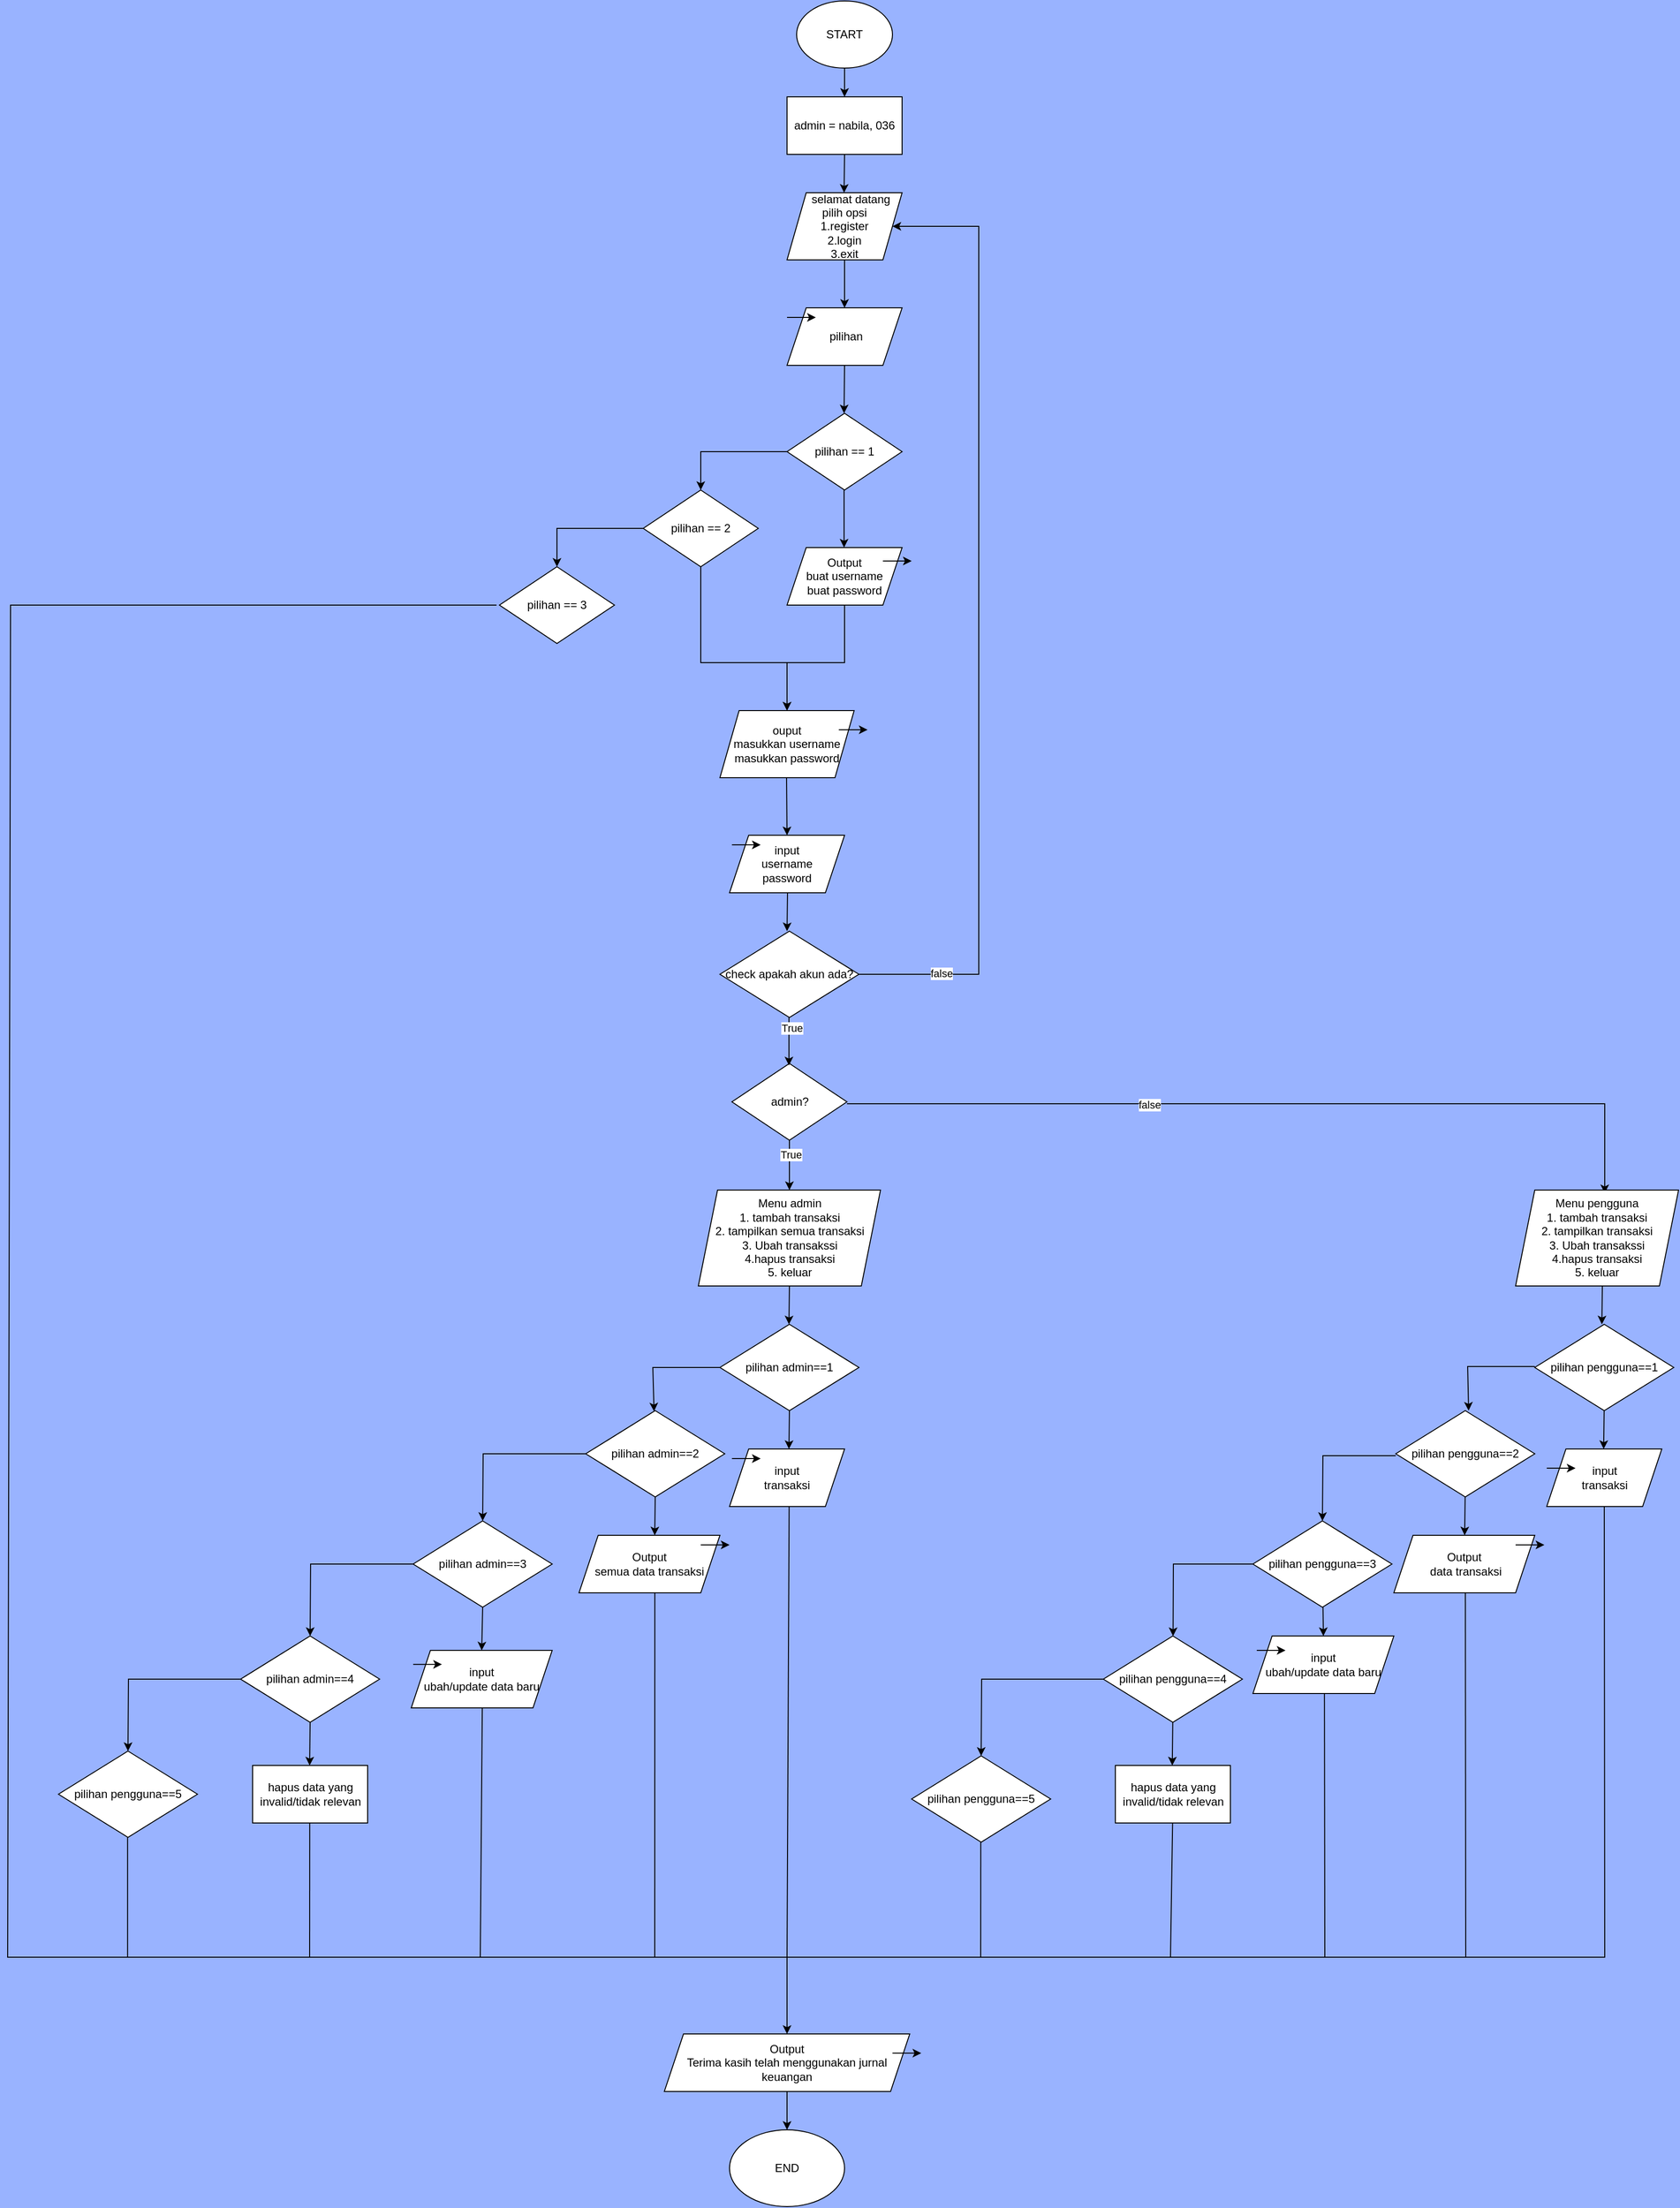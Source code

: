 <mxfile version="24.7.17">
  <diagram id="C5RBs43oDa-KdzZeNtuy" name="Page-1">
    <mxGraphModel dx="1782" dy="565" grid="1" gridSize="10" guides="1" tooltips="1" connect="1" arrows="1" fold="1" page="1" pageScale="1" pageWidth="827" pageHeight="1169" background="#99b3ff" math="0" shadow="0">
      <root>
        <mxCell id="WIyWlLk6GJQsqaUBKTNV-0" />
        <mxCell id="WIyWlLk6GJQsqaUBKTNV-1" parent="WIyWlLk6GJQsqaUBKTNV-0" />
        <mxCell id="8YJlmUMI55xZdxhNdmQx-0" value="START" style="ellipse;whiteSpace=wrap;html=1;" parent="WIyWlLk6GJQsqaUBKTNV-1" vertex="1">
          <mxGeometry x="370" width="100" height="70" as="geometry" />
        </mxCell>
        <mxCell id="8YJlmUMI55xZdxhNdmQx-12" style="edgeStyle=orthogonalEdgeStyle;rounded=0;orthogonalLoop=1;jettySize=auto;html=1;entryX=0.5;entryY=0;entryDx=0;entryDy=0;exitX=0.5;exitY=0;exitDx=0;exitDy=0;" parent="WIyWlLk6GJQsqaUBKTNV-1" source="8YJlmUMI55xZdxhNdmQx-8" target="8YJlmUMI55xZdxhNdmQx-8" edge="1">
          <mxGeometry relative="1" as="geometry" />
        </mxCell>
        <mxCell id="8YJlmUMI55xZdxhNdmQx-3" value="&lt;div&gt;&amp;nbsp;&amp;nbsp;&amp;nbsp; selamat datang&lt;br&gt;&lt;/div&gt;&lt;div&gt;pilih opsi&lt;/div&gt;&lt;div&gt;1.register&lt;/div&gt;&lt;div&gt;2.login&lt;/div&gt;&lt;div&gt;3.exit&lt;br&gt;&lt;/div&gt;" style="shape=parallelogram;perimeter=parallelogramPerimeter;whiteSpace=wrap;html=1;fixedSize=1;" parent="WIyWlLk6GJQsqaUBKTNV-1" vertex="1">
          <mxGeometry x="360" y="200" width="120" height="70" as="geometry" />
        </mxCell>
        <mxCell id="8YJlmUMI55xZdxhNdmQx-5" value="" style="endArrow=classic;html=1;rounded=0;entryX=0.5;entryY=0;entryDx=0;entryDy=0;" parent="WIyWlLk6GJQsqaUBKTNV-1" target="8YJlmUMI55xZdxhNdmQx-8" edge="1">
          <mxGeometry width="50" height="50" relative="1" as="geometry">
            <mxPoint x="420" y="270" as="sourcePoint" />
            <mxPoint x="419.5" y="310" as="targetPoint" />
          </mxGeometry>
        </mxCell>
        <mxCell id="8YJlmUMI55xZdxhNdmQx-7" value="" style="endArrow=classic;html=1;rounded=0;" parent="WIyWlLk6GJQsqaUBKTNV-1" target="8YJlmUMI55xZdxhNdmQx-8" edge="1">
          <mxGeometry width="50" height="50" relative="1" as="geometry">
            <mxPoint x="419.5" y="360" as="sourcePoint" />
            <mxPoint x="419.5" y="420" as="targetPoint" />
          </mxGeometry>
        </mxCell>
        <mxCell id="8YJlmUMI55xZdxhNdmQx-8" value="&amp;nbsp;pilihan" style="shape=parallelogram;perimeter=parallelogramPerimeter;whiteSpace=wrap;html=1;fixedSize=1;" parent="WIyWlLk6GJQsqaUBKTNV-1" vertex="1">
          <mxGeometry x="360" y="320" width="120" height="60" as="geometry" />
        </mxCell>
        <mxCell id="8YJlmUMI55xZdxhNdmQx-9" value="pilihan == 1" style="rhombus;whiteSpace=wrap;html=1;" parent="WIyWlLk6GJQsqaUBKTNV-1" vertex="1">
          <mxGeometry x="360" y="430" width="120" height="80" as="geometry" />
        </mxCell>
        <mxCell id="8YJlmUMI55xZdxhNdmQx-10" value="" style="endArrow=classic;html=1;rounded=0;" parent="WIyWlLk6GJQsqaUBKTNV-1" edge="1">
          <mxGeometry width="50" height="50" relative="1" as="geometry">
            <mxPoint x="420" y="380" as="sourcePoint" />
            <mxPoint x="419.5" y="430" as="targetPoint" />
          </mxGeometry>
        </mxCell>
        <mxCell id="8YJlmUMI55xZdxhNdmQx-13" value="" style="endArrow=classic;html=1;rounded=0;" parent="WIyWlLk6GJQsqaUBKTNV-1" edge="1">
          <mxGeometry width="50" height="50" relative="1" as="geometry">
            <mxPoint x="419.5" y="509.5" as="sourcePoint" />
            <mxPoint x="419.5" y="570" as="targetPoint" />
          </mxGeometry>
        </mxCell>
        <mxCell id="8YJlmUMI55xZdxhNdmQx-16" value="pilihan == 2" style="rhombus;whiteSpace=wrap;html=1;" parent="WIyWlLk6GJQsqaUBKTNV-1" vertex="1">
          <mxGeometry x="210" y="510" width="120" height="80" as="geometry" />
        </mxCell>
        <mxCell id="8YJlmUMI55xZdxhNdmQx-17" value="pilihan == 3" style="rhombus;whiteSpace=wrap;html=1;" parent="WIyWlLk6GJQsqaUBKTNV-1" vertex="1">
          <mxGeometry x="60" y="590" width="120" height="80" as="geometry" />
        </mxCell>
        <mxCell id="8YJlmUMI55xZdxhNdmQx-19" value="" style="endArrow=classic;html=1;rounded=0;exitX=0.5;exitY=1;exitDx=0;exitDy=0;" parent="WIyWlLk6GJQsqaUBKTNV-1" source="8YJlmUMI55xZdxhNdmQx-16" edge="1">
          <mxGeometry width="50" height="50" relative="1" as="geometry">
            <mxPoint x="271.96" y="570" as="sourcePoint" />
            <mxPoint x="360" y="740" as="targetPoint" />
            <Array as="points">
              <mxPoint x="270" y="690" />
              <mxPoint x="360" y="690" />
            </Array>
          </mxGeometry>
        </mxCell>
        <mxCell id="8YJlmUMI55xZdxhNdmQx-26" value="admin = nabila, 036" style="rounded=0;whiteSpace=wrap;html=1;" parent="WIyWlLk6GJQsqaUBKTNV-1" vertex="1">
          <mxGeometry x="360" y="100" width="120" height="60" as="geometry" />
        </mxCell>
        <mxCell id="8YJlmUMI55xZdxhNdmQx-29" value="" style="endArrow=classic;html=1;rounded=0;" parent="WIyWlLk6GJQsqaUBKTNV-1" edge="1">
          <mxGeometry width="50" height="50" relative="1" as="geometry">
            <mxPoint x="420" y="70" as="sourcePoint" />
            <mxPoint x="420" y="100" as="targetPoint" />
          </mxGeometry>
        </mxCell>
        <mxCell id="8YJlmUMI55xZdxhNdmQx-30" value="" style="endArrow=classic;html=1;rounded=0;" parent="WIyWlLk6GJQsqaUBKTNV-1" edge="1">
          <mxGeometry width="50" height="50" relative="1" as="geometry">
            <mxPoint x="420" y="160" as="sourcePoint" />
            <mxPoint x="419.5" y="200" as="targetPoint" />
          </mxGeometry>
        </mxCell>
        <mxCell id="8YJlmUMI55xZdxhNdmQx-32" value="admin?" style="rhombus;whiteSpace=wrap;html=1;" parent="WIyWlLk6GJQsqaUBKTNV-1" vertex="1">
          <mxGeometry x="302.5" y="1108" width="120" height="80" as="geometry" />
        </mxCell>
        <mxCell id="8YJlmUMI55xZdxhNdmQx-34" value="" style="endArrow=classic;html=1;rounded=0;exitX=0;exitY=0.5;exitDx=0;exitDy=0;" parent="WIyWlLk6GJQsqaUBKTNV-1" source="8YJlmUMI55xZdxhNdmQx-79" target="8YJlmUMI55xZdxhNdmQx-75" edge="1">
          <mxGeometry width="50" height="50" relative="1" as="geometry">
            <mxPoint x="302.5" y="1410" as="sourcePoint" />
            <mxPoint x="242.5" y="1450" as="targetPoint" />
            <Array as="points">
              <mxPoint x="220" y="1425" />
            </Array>
          </mxGeometry>
        </mxCell>
        <mxCell id="8YJlmUMI55xZdxhNdmQx-35" value="" style="endArrow=classic;html=1;rounded=0;" parent="WIyWlLk6GJQsqaUBKTNV-1" edge="1">
          <mxGeometry width="50" height="50" relative="1" as="geometry">
            <mxPoint x="362.5" y="1470" as="sourcePoint" />
            <mxPoint x="362" y="1510" as="targetPoint" />
          </mxGeometry>
        </mxCell>
        <mxCell id="8YJlmUMI55xZdxhNdmQx-36" value="" style="endArrow=classic;html=1;rounded=0;" parent="WIyWlLk6GJQsqaUBKTNV-1" edge="1">
          <mxGeometry width="50" height="50" relative="1" as="geometry">
            <mxPoint x="362.5" y="1340" as="sourcePoint" />
            <mxPoint x="362" y="1380" as="targetPoint" />
          </mxGeometry>
        </mxCell>
        <mxCell id="8YJlmUMI55xZdxhNdmQx-37" value="" style="endArrow=classic;html=1;rounded=0;" parent="WIyWlLk6GJQsqaUBKTNV-1" edge="1">
          <mxGeometry width="50" height="50" relative="1" as="geometry">
            <mxPoint x="222.5" y="1560" as="sourcePoint" />
            <mxPoint x="222" y="1600" as="targetPoint" />
          </mxGeometry>
        </mxCell>
        <mxCell id="8YJlmUMI55xZdxhNdmQx-38" value="" style="endArrow=classic;html=1;rounded=0;entryX=0.5;entryY=0;entryDx=0;entryDy=0;" parent="WIyWlLk6GJQsqaUBKTNV-1" target="8YJlmUMI55xZdxhNdmQx-95" edge="1">
          <mxGeometry width="50" height="50" relative="1" as="geometry">
            <mxPoint x="42.5" y="1675" as="sourcePoint" />
            <mxPoint x="42" y="1715" as="targetPoint" />
          </mxGeometry>
        </mxCell>
        <mxCell id="8YJlmUMI55xZdxhNdmQx-39" value="" style="endArrow=classic;html=1;rounded=0;" parent="WIyWlLk6GJQsqaUBKTNV-1" edge="1">
          <mxGeometry width="50" height="50" relative="1" as="geometry">
            <mxPoint x="1210.5" y="1340" as="sourcePoint" />
            <mxPoint x="1210" y="1380" as="targetPoint" />
          </mxGeometry>
        </mxCell>
        <mxCell id="8YJlmUMI55xZdxhNdmQx-40" value="" style="endArrow=classic;html=1;rounded=0;exitX=1;exitY=0.5;exitDx=0;exitDy=0;" parent="WIyWlLk6GJQsqaUBKTNV-1" source="8YJlmUMI55xZdxhNdmQx-70" target="8YJlmUMI55xZdxhNdmQx-3" edge="1">
          <mxGeometry width="50" height="50" relative="1" as="geometry">
            <mxPoint x="460.5" y="1000" as="sourcePoint" />
            <mxPoint x="500" y="240" as="targetPoint" />
            <Array as="points">
              <mxPoint x="560" y="1015" />
              <mxPoint x="560" y="600" />
              <mxPoint x="560" y="235" />
            </Array>
          </mxGeometry>
        </mxCell>
        <mxCell id="8YJlmUMI55xZdxhNdmQx-72" value="false" style="edgeLabel;html=1;align=center;verticalAlign=middle;resizable=0;points=[];" parent="8YJlmUMI55xZdxhNdmQx-40" vertex="1" connectable="0">
          <mxGeometry x="-0.827" y="1" relative="1" as="geometry">
            <mxPoint as="offset" />
          </mxGeometry>
        </mxCell>
        <mxCell id="8YJlmUMI55xZdxhNdmQx-41" value="" style="endArrow=classic;html=1;rounded=0;entryX=0.5;entryY=0;entryDx=0;entryDy=0;" parent="WIyWlLk6GJQsqaUBKTNV-1" target="8YJlmUMI55xZdxhNdmQx-60" edge="1">
          <mxGeometry width="50" height="50" relative="1" as="geometry">
            <mxPoint x="362.5" y="1188" as="sourcePoint" />
            <mxPoint x="362" y="1228" as="targetPoint" />
          </mxGeometry>
        </mxCell>
        <mxCell id="8YJlmUMI55xZdxhNdmQx-85" value="True" style="edgeLabel;html=1;align=center;verticalAlign=middle;resizable=0;points=[];" parent="8YJlmUMI55xZdxhNdmQx-41" vertex="1" connectable="0">
          <mxGeometry x="-0.423" y="1" relative="1" as="geometry">
            <mxPoint as="offset" />
          </mxGeometry>
        </mxCell>
        <mxCell id="8YJlmUMI55xZdxhNdmQx-42" value="" style="endArrow=classic;html=1;rounded=0;entryX=0.5;entryY=0;entryDx=0;entryDy=0;" parent="WIyWlLk6GJQsqaUBKTNV-1" target="8YJlmUMI55xZdxhNdmQx-68" edge="1">
          <mxGeometry width="50" height="50" relative="1" as="geometry">
            <mxPoint x="359.5" y="810" as="sourcePoint" />
            <mxPoint x="359" y="850" as="targetPoint" />
          </mxGeometry>
        </mxCell>
        <mxCell id="8YJlmUMI55xZdxhNdmQx-43" value="" style="endArrow=classic;html=1;rounded=0;" parent="WIyWlLk6GJQsqaUBKTNV-1" edge="1">
          <mxGeometry width="50" height="50" relative="1" as="geometry">
            <mxPoint x="362" y="1060" as="sourcePoint" />
            <mxPoint x="362" y="1110" as="targetPoint" />
          </mxGeometry>
        </mxCell>
        <mxCell id="8YJlmUMI55xZdxhNdmQx-59" value="True" style="edgeLabel;html=1;align=center;verticalAlign=middle;resizable=0;points=[];" parent="8YJlmUMI55xZdxhNdmQx-43" vertex="1" connectable="0">
          <mxGeometry x="-0.56" y="3" relative="1" as="geometry">
            <mxPoint as="offset" />
          </mxGeometry>
        </mxCell>
        <mxCell id="8YJlmUMI55xZdxhNdmQx-44" value="" style="endArrow=classic;html=1;rounded=0;entryX=0.547;entryY=0.033;entryDx=0;entryDy=0;entryPerimeter=0;" parent="WIyWlLk6GJQsqaUBKTNV-1" target="8YJlmUMI55xZdxhNdmQx-57" edge="1">
          <mxGeometry width="50" height="50" relative="1" as="geometry">
            <mxPoint x="422.5" y="1150" as="sourcePoint" />
            <mxPoint x="1210" y="1220" as="targetPoint" />
            <Array as="points">
              <mxPoint x="1213" y="1150" />
            </Array>
          </mxGeometry>
        </mxCell>
        <mxCell id="8YJlmUMI55xZdxhNdmQx-58" value="false" style="edgeLabel;html=1;align=center;verticalAlign=middle;resizable=0;points=[];" parent="8YJlmUMI55xZdxhNdmQx-44" vertex="1" connectable="0">
          <mxGeometry x="-0.286" relative="1" as="geometry">
            <mxPoint y="1" as="offset" />
          </mxGeometry>
        </mxCell>
        <mxCell id="8YJlmUMI55xZdxhNdmQx-45" value="" style="endArrow=classic;html=1;rounded=0;" parent="WIyWlLk6GJQsqaUBKTNV-1" edge="1">
          <mxGeometry width="50" height="50" relative="1" as="geometry">
            <mxPoint x="360.5" y="930" as="sourcePoint" />
            <mxPoint x="360" y="970" as="targetPoint" />
          </mxGeometry>
        </mxCell>
        <mxCell id="8YJlmUMI55xZdxhNdmQx-48" value="" style="endArrow=classic;html=1;rounded=0;exitX=0.5;exitY=1;exitDx=0;exitDy=0;" parent="WIyWlLk6GJQsqaUBKTNV-1" source="8YJlmUMI55xZdxhNdmQx-66" edge="1">
          <mxGeometry width="50" height="50" relative="1" as="geometry">
            <mxPoint x="430" y="630" as="sourcePoint" />
            <mxPoint x="360" y="740" as="targetPoint" />
            <Array as="points">
              <mxPoint x="420" y="690" />
              <mxPoint x="360" y="690" />
            </Array>
          </mxGeometry>
        </mxCell>
        <mxCell id="8YJlmUMI55xZdxhNdmQx-57" value="&lt;div&gt;Menu pengguna&lt;br&gt;&lt;/div&gt;&lt;div&gt;1. tambah transaksi&lt;/div&gt;&lt;div&gt;2. tampilkan transaksi &lt;br&gt;&lt;/div&gt;&lt;div&gt;3. Ubah transakssi&lt;/div&gt;&lt;div&gt;4.hapus transaksi&lt;/div&gt;&lt;div&gt;5. keluar&lt;br&gt;&lt;/div&gt;" style="shape=parallelogram;perimeter=parallelogramPerimeter;whiteSpace=wrap;html=1;fixedSize=1;" parent="WIyWlLk6GJQsqaUBKTNV-1" vertex="1">
          <mxGeometry x="1120" y="1240" width="170" height="100" as="geometry" />
        </mxCell>
        <mxCell id="8YJlmUMI55xZdxhNdmQx-60" value="&lt;div&gt;Menu admin&lt;br&gt;&lt;/div&gt;&lt;div&gt;1. tambah transaksi&lt;/div&gt;&lt;div&gt;2. tampilkan semua transaksi &lt;br&gt;&lt;/div&gt;&lt;div&gt;3. Ubah transakssi&lt;/div&gt;&lt;div&gt;4.hapus transaksi&lt;br&gt;&lt;/div&gt;&lt;div&gt;5. keluar&lt;br&gt;&lt;/div&gt;" style="shape=parallelogram;perimeter=parallelogramPerimeter;whiteSpace=wrap;html=1;fixedSize=1;" parent="WIyWlLk6GJQsqaUBKTNV-1" vertex="1">
          <mxGeometry x="267.5" y="1240" width="190" height="100" as="geometry" />
        </mxCell>
        <mxCell id="8YJlmUMI55xZdxhNdmQx-66" value="&lt;div&gt;Output&lt;/div&gt;&lt;div&gt;&lt;div&gt;buat username&lt;/div&gt;&lt;div&gt;buat password&lt;br&gt;&lt;/div&gt;&lt;/div&gt;" style="shape=parallelogram;perimeter=parallelogramPerimeter;whiteSpace=wrap;html=1;fixedSize=1;" parent="WIyWlLk6GJQsqaUBKTNV-1" vertex="1">
          <mxGeometry x="360" y="570" width="120" height="60" as="geometry" />
        </mxCell>
        <mxCell id="8YJlmUMI55xZdxhNdmQx-67" value="ouput&lt;br&gt;&lt;div&gt;&lt;div&gt;masukkan username&lt;/div&gt;&lt;div&gt;masukkan password&lt;br&gt;&lt;/div&gt;&lt;/div&gt;" style="shape=parallelogram;perimeter=parallelogramPerimeter;whiteSpace=wrap;html=1;fixedSize=1;" parent="WIyWlLk6GJQsqaUBKTNV-1" vertex="1">
          <mxGeometry x="290" y="740" width="140" height="70" as="geometry" />
        </mxCell>
        <mxCell id="8YJlmUMI55xZdxhNdmQx-68" value="&lt;div&gt;input&lt;/div&gt;&lt;div&gt;username&lt;/div&gt;&lt;div&gt;password&lt;br&gt;&lt;/div&gt;" style="shape=parallelogram;perimeter=parallelogramPerimeter;whiteSpace=wrap;html=1;fixedSize=1;" parent="WIyWlLk6GJQsqaUBKTNV-1" vertex="1">
          <mxGeometry x="300" y="870" width="120" height="60" as="geometry" />
        </mxCell>
        <mxCell id="8YJlmUMI55xZdxhNdmQx-70" value="check apakah akun ada?" style="rhombus;whiteSpace=wrap;html=1;" parent="WIyWlLk6GJQsqaUBKTNV-1" vertex="1">
          <mxGeometry x="290" y="970" width="145" height="90" as="geometry" />
        </mxCell>
        <mxCell id="8YJlmUMI55xZdxhNdmQx-73" value="pilihan pengguna==1" style="rhombus;whiteSpace=wrap;html=1;" parent="WIyWlLk6GJQsqaUBKTNV-1" vertex="1">
          <mxGeometry x="1140" y="1380" width="145" height="90" as="geometry" />
        </mxCell>
        <mxCell id="8YJlmUMI55xZdxhNdmQx-75" value="pilihan admin==2" style="rhombus;whiteSpace=wrap;html=1;" parent="WIyWlLk6GJQsqaUBKTNV-1" vertex="1">
          <mxGeometry x="150" y="1470" width="145" height="90" as="geometry" />
        </mxCell>
        <mxCell id="8YJlmUMI55xZdxhNdmQx-77" value="pilihan pengguna==5" style="rhombus;whiteSpace=wrap;html=1;" parent="WIyWlLk6GJQsqaUBKTNV-1" vertex="1">
          <mxGeometry x="490" y="1830" width="145" height="90" as="geometry" />
        </mxCell>
        <mxCell id="8YJlmUMI55xZdxhNdmQx-78" value="pilihan pengguna==4" style="rhombus;whiteSpace=wrap;html=1;" parent="WIyWlLk6GJQsqaUBKTNV-1" vertex="1">
          <mxGeometry x="690" y="1705" width="145" height="90" as="geometry" />
        </mxCell>
        <mxCell id="8YJlmUMI55xZdxhNdmQx-79" value="pilihan admin==1" style="rhombus;whiteSpace=wrap;html=1;" parent="WIyWlLk6GJQsqaUBKTNV-1" vertex="1">
          <mxGeometry x="290" y="1380" width="145" height="90" as="geometry" />
        </mxCell>
        <mxCell id="8YJlmUMI55xZdxhNdmQx-80" value="pilihan pengguna==2" style="rhombus;whiteSpace=wrap;html=1;" parent="WIyWlLk6GJQsqaUBKTNV-1" vertex="1">
          <mxGeometry x="995" y="1470" width="145" height="90" as="geometry" />
        </mxCell>
        <mxCell id="8YJlmUMI55xZdxhNdmQx-81" value="pilihan admin==3" style="rhombus;whiteSpace=wrap;html=1;" parent="WIyWlLk6GJQsqaUBKTNV-1" vertex="1">
          <mxGeometry x="-30" y="1585" width="145" height="90" as="geometry" />
        </mxCell>
        <mxCell id="8YJlmUMI55xZdxhNdmQx-82" value="pilihan admin==4" style="rhombus;whiteSpace=wrap;html=1;" parent="WIyWlLk6GJQsqaUBKTNV-1" vertex="1">
          <mxGeometry x="-210" y="1705" width="145" height="90" as="geometry" />
        </mxCell>
        <mxCell id="8YJlmUMI55xZdxhNdmQx-83" value="pilihan pengguna==5" style="rhombus;whiteSpace=wrap;html=1;" parent="WIyWlLk6GJQsqaUBKTNV-1" vertex="1">
          <mxGeometry x="-400" y="1825" width="145" height="90" as="geometry" />
        </mxCell>
        <mxCell id="8YJlmUMI55xZdxhNdmQx-86" value="" style="endArrow=classic;html=1;rounded=0;exitX=0;exitY=0.5;exitDx=0;exitDy=0;entryX=0.5;entryY=0;entryDx=0;entryDy=0;" parent="WIyWlLk6GJQsqaUBKTNV-1" source="8YJlmUMI55xZdxhNdmQx-75" target="8YJlmUMI55xZdxhNdmQx-81" edge="1">
          <mxGeometry width="50" height="50" relative="1" as="geometry">
            <mxPoint x="170" y="1495" as="sourcePoint" />
            <mxPoint x="122.5" y="1520" as="targetPoint" />
            <Array as="points">
              <mxPoint x="43" y="1515" />
            </Array>
          </mxGeometry>
        </mxCell>
        <mxCell id="8YJlmUMI55xZdxhNdmQx-87" value="" style="endArrow=classic;html=1;rounded=0;exitX=0;exitY=0.5;exitDx=0;exitDy=0;entryX=0.5;entryY=0;entryDx=0;entryDy=0;" parent="WIyWlLk6GJQsqaUBKTNV-1" source="8YJlmUMI55xZdxhNdmQx-81" target="8YJlmUMI55xZdxhNdmQx-82" edge="1">
          <mxGeometry width="50" height="50" relative="1" as="geometry">
            <mxPoint x="20" y="1600" as="sourcePoint" />
            <mxPoint x="-27.5" y="1625" as="targetPoint" />
            <Array as="points">
              <mxPoint x="-137" y="1630" />
            </Array>
          </mxGeometry>
        </mxCell>
        <mxCell id="8YJlmUMI55xZdxhNdmQx-89" value="" style="endArrow=classic;html=1;rounded=0;exitX=0;exitY=0.5;exitDx=0;exitDy=0;entryX=0.5;entryY=0;entryDx=0;entryDy=0;" parent="WIyWlLk6GJQsqaUBKTNV-1" source="8YJlmUMI55xZdxhNdmQx-82" target="8YJlmUMI55xZdxhNdmQx-83" edge="1">
          <mxGeometry width="50" height="50" relative="1" as="geometry">
            <mxPoint x="-75" y="1639" as="sourcePoint" />
            <mxPoint x="-120" y="1700" as="targetPoint" />
            <Array as="points">
              <mxPoint x="-327" y="1750" />
            </Array>
          </mxGeometry>
        </mxCell>
        <mxCell id="8YJlmUMI55xZdxhNdmQx-90" value="&lt;div&gt;input&lt;/div&gt;&lt;div&gt;transaksi&lt;br&gt;&lt;/div&gt;" style="shape=parallelogram;perimeter=parallelogramPerimeter;whiteSpace=wrap;html=1;fixedSize=1;" parent="WIyWlLk6GJQsqaUBKTNV-1" vertex="1">
          <mxGeometry x="300" y="1510" width="120" height="60" as="geometry" />
        </mxCell>
        <mxCell id="8YJlmUMI55xZdxhNdmQx-94" value="&lt;div&gt;Output &lt;br&gt;&lt;/div&gt;&lt;div&gt;semua data transaksi&lt;br&gt;&lt;/div&gt;" style="shape=parallelogram;perimeter=parallelogramPerimeter;whiteSpace=wrap;html=1;fixedSize=1;" parent="WIyWlLk6GJQsqaUBKTNV-1" vertex="1">
          <mxGeometry x="143" y="1600" width="147" height="60" as="geometry" />
        </mxCell>
        <mxCell id="8YJlmUMI55xZdxhNdmQx-95" value="&lt;div&gt;input&lt;/div&gt;&lt;div&gt;ubah/update data baru&lt;br&gt;&lt;/div&gt;" style="shape=parallelogram;perimeter=parallelogramPerimeter;whiteSpace=wrap;html=1;fixedSize=1;" parent="WIyWlLk6GJQsqaUBKTNV-1" vertex="1">
          <mxGeometry x="-32" y="1720" width="147" height="60" as="geometry" />
        </mxCell>
        <mxCell id="8YJlmUMI55xZdxhNdmQx-96" value="" style="endArrow=classic;html=1;rounded=0;entryX=0.5;entryY=0;entryDx=0;entryDy=0;" parent="WIyWlLk6GJQsqaUBKTNV-1" edge="1">
          <mxGeometry width="50" height="50" relative="1" as="geometry">
            <mxPoint x="-137.5" y="1795" as="sourcePoint" />
            <mxPoint x="-138" y="1840" as="targetPoint" />
          </mxGeometry>
        </mxCell>
        <mxCell id="8YJlmUMI55xZdxhNdmQx-98" value="hapus data yang invalid/tidak relevan" style="rounded=0;whiteSpace=wrap;html=1;" parent="WIyWlLk6GJQsqaUBKTNV-1" vertex="1">
          <mxGeometry x="-197.5" y="1840" width="120" height="60" as="geometry" />
        </mxCell>
        <mxCell id="8YJlmUMI55xZdxhNdmQx-100" value="" style="endArrow=classic;html=1;rounded=0;exitX=0;exitY=0.5;exitDx=0;exitDy=0;" parent="WIyWlLk6GJQsqaUBKTNV-1" edge="1">
          <mxGeometry width="50" height="50" relative="1" as="geometry">
            <mxPoint x="1140" y="1424" as="sourcePoint" />
            <mxPoint x="1071" y="1470" as="targetPoint" />
            <Array as="points">
              <mxPoint x="1070" y="1424" />
            </Array>
          </mxGeometry>
        </mxCell>
        <mxCell id="8YJlmUMI55xZdxhNdmQx-101" value="" style="endArrow=classic;html=1;rounded=0;exitX=0;exitY=0.5;exitDx=0;exitDy=0;entryX=0.5;entryY=0;entryDx=0;entryDy=0;" parent="WIyWlLk6GJQsqaUBKTNV-1" target="8YJlmUMI55xZdxhNdmQx-76" edge="1">
          <mxGeometry width="50" height="50" relative="1" as="geometry">
            <mxPoint x="995" y="1517" as="sourcePoint" />
            <mxPoint x="926" y="1563" as="targetPoint" />
            <Array as="points">
              <mxPoint x="919" y="1517" />
            </Array>
          </mxGeometry>
        </mxCell>
        <mxCell id="8YJlmUMI55xZdxhNdmQx-102" value="" style="endArrow=classic;html=1;rounded=0;exitX=0;exitY=0.5;exitDx=0;exitDy=0;" parent="WIyWlLk6GJQsqaUBKTNV-1" source="8YJlmUMI55xZdxhNdmQx-76" target="8YJlmUMI55xZdxhNdmQx-78" edge="1">
          <mxGeometry width="50" height="50" relative="1" as="geometry">
            <mxPoint x="855" y="1604" as="sourcePoint" />
            <mxPoint x="786" y="1650" as="targetPoint" />
            <Array as="points">
              <mxPoint x="763" y="1630" />
            </Array>
          </mxGeometry>
        </mxCell>
        <mxCell id="8YJlmUMI55xZdxhNdmQx-103" value="" style="endArrow=classic;html=1;rounded=0;exitX=0;exitY=0.5;exitDx=0;exitDy=0;entryX=0.5;entryY=0;entryDx=0;entryDy=0;" parent="WIyWlLk6GJQsqaUBKTNV-1" source="8YJlmUMI55xZdxhNdmQx-78" target="8YJlmUMI55xZdxhNdmQx-77" edge="1">
          <mxGeometry width="50" height="50" relative="1" as="geometry">
            <mxPoint x="690" y="1720" as="sourcePoint" />
            <mxPoint x="621" y="1766" as="targetPoint" />
            <Array as="points">
              <mxPoint x="563" y="1750" />
            </Array>
          </mxGeometry>
        </mxCell>
        <mxCell id="8YJlmUMI55xZdxhNdmQx-104" value="" style="endArrow=classic;html=1;rounded=0;exitX=0;exitY=0.5;exitDx=0;exitDy=0;entryX=0.5;entryY=0;entryDx=0;entryDy=0;" parent="WIyWlLk6GJQsqaUBKTNV-1" target="8YJlmUMI55xZdxhNdmQx-16" edge="1">
          <mxGeometry width="50" height="50" relative="1" as="geometry">
            <mxPoint x="360" y="470" as="sourcePoint" />
            <mxPoint x="291" y="516" as="targetPoint" />
            <Array as="points">
              <mxPoint x="270" y="470" />
            </Array>
          </mxGeometry>
        </mxCell>
        <mxCell id="8YJlmUMI55xZdxhNdmQx-105" value="" style="endArrow=classic;html=1;rounded=0;exitX=0;exitY=0.5;exitDx=0;exitDy=0;entryX=0.5;entryY=0;entryDx=0;entryDy=0;" parent="WIyWlLk6GJQsqaUBKTNV-1" edge="1">
          <mxGeometry width="50" height="50" relative="1" as="geometry">
            <mxPoint x="210" y="550" as="sourcePoint" />
            <mxPoint x="120" y="590" as="targetPoint" />
            <Array as="points">
              <mxPoint x="120" y="550" />
            </Array>
          </mxGeometry>
        </mxCell>
        <mxCell id="8YJlmUMI55xZdxhNdmQx-106" value="&lt;div&gt;input&lt;/div&gt;&lt;div&gt;transaksi&lt;br&gt;&lt;/div&gt;" style="shape=parallelogram;perimeter=parallelogramPerimeter;whiteSpace=wrap;html=1;fixedSize=1;" parent="WIyWlLk6GJQsqaUBKTNV-1" vertex="1">
          <mxGeometry x="1152.5" y="1510" width="120" height="60" as="geometry" />
        </mxCell>
        <mxCell id="8YJlmUMI55xZdxhNdmQx-107" value="" style="endArrow=classic;html=1;rounded=0;" parent="WIyWlLk6GJQsqaUBKTNV-1" edge="1">
          <mxGeometry width="50" height="50" relative="1" as="geometry">
            <mxPoint x="1212.37" y="1470" as="sourcePoint" />
            <mxPoint x="1211.87" y="1510" as="targetPoint" />
          </mxGeometry>
        </mxCell>
        <mxCell id="8YJlmUMI55xZdxhNdmQx-109" value="" style="endArrow=classic;html=1;rounded=0;" parent="WIyWlLk6GJQsqaUBKTNV-1" edge="1">
          <mxGeometry width="50" height="50" relative="1" as="geometry">
            <mxPoint x="1067.37" y="1560" as="sourcePoint" />
            <mxPoint x="1066.87" y="1600" as="targetPoint" />
          </mxGeometry>
        </mxCell>
        <mxCell id="8YJlmUMI55xZdxhNdmQx-110" value="&lt;div&gt;Output &lt;br&gt;&lt;/div&gt;&lt;div&gt;&amp;nbsp;data transaksi&lt;br&gt;&lt;/div&gt;" style="shape=parallelogram;perimeter=parallelogramPerimeter;whiteSpace=wrap;html=1;fixedSize=1;" parent="WIyWlLk6GJQsqaUBKTNV-1" vertex="1">
          <mxGeometry x="993" y="1600" width="147" height="60" as="geometry" />
        </mxCell>
        <mxCell id="8YJlmUMI55xZdxhNdmQx-111" value="" style="endArrow=classic;html=1;rounded=0;entryX=0.5;entryY=0;entryDx=0;entryDy=0;" parent="WIyWlLk6GJQsqaUBKTNV-1" source="8YJlmUMI55xZdxhNdmQx-76" target="8YJlmUMI55xZdxhNdmQx-112" edge="1">
          <mxGeometry width="50" height="50" relative="1" as="geometry">
            <mxPoint x="922.37" y="1650" as="sourcePoint" />
            <mxPoint x="921.87" y="1690" as="targetPoint" />
          </mxGeometry>
        </mxCell>
        <mxCell id="8YJlmUMI55xZdxhNdmQx-112" value="&lt;div&gt;input&lt;/div&gt;&lt;div&gt;ubah/update data baru&lt;br&gt;&lt;/div&gt;" style="shape=parallelogram;perimeter=parallelogramPerimeter;whiteSpace=wrap;html=1;fixedSize=1;" parent="WIyWlLk6GJQsqaUBKTNV-1" vertex="1">
          <mxGeometry x="846" y="1705" width="147" height="60" as="geometry" />
        </mxCell>
        <mxCell id="8YJlmUMI55xZdxhNdmQx-113" value="" style="endArrow=classic;html=1;rounded=0;entryX=0.5;entryY=0;entryDx=0;entryDy=0;" parent="WIyWlLk6GJQsqaUBKTNV-1" edge="1">
          <mxGeometry width="50" height="50" relative="1" as="geometry">
            <mxPoint x="762.37" y="1795" as="sourcePoint" />
            <mxPoint x="761.87" y="1840" as="targetPoint" />
          </mxGeometry>
        </mxCell>
        <mxCell id="8YJlmUMI55xZdxhNdmQx-115" value="hapus data yang invalid/tidak relevan" style="rounded=0;whiteSpace=wrap;html=1;" parent="WIyWlLk6GJQsqaUBKTNV-1" vertex="1">
          <mxGeometry x="702.5" y="1840" width="120" height="60" as="geometry" />
        </mxCell>
        <mxCell id="8YJlmUMI55xZdxhNdmQx-116" value="" style="endArrow=classic;html=1;rounded=0;" parent="WIyWlLk6GJQsqaUBKTNV-1" target="8YJlmUMI55xZdxhNdmQx-76" edge="1">
          <mxGeometry width="50" height="50" relative="1" as="geometry">
            <mxPoint x="922.37" y="1650" as="sourcePoint" />
            <mxPoint x="921.87" y="1690" as="targetPoint" />
          </mxGeometry>
        </mxCell>
        <mxCell id="8YJlmUMI55xZdxhNdmQx-76" value="pilihan pengguna==3" style="rhombus;whiteSpace=wrap;html=1;" parent="WIyWlLk6GJQsqaUBKTNV-1" vertex="1">
          <mxGeometry x="846" y="1585" width="145" height="90" as="geometry" />
        </mxCell>
        <mxCell id="8YJlmUMI55xZdxhNdmQx-117" value="" style="endArrow=classic;html=1;rounded=0;endFill=1;startArrow=none;startFill=0;" parent="WIyWlLk6GJQsqaUBKTNV-1" edge="1">
          <mxGeometry width="50" height="50" relative="1" as="geometry">
            <mxPoint x="57" y="630" as="sourcePoint" />
            <mxPoint x="360" y="2120" as="targetPoint" />
            <Array as="points">
              <mxPoint x="-450" y="630" />
              <mxPoint x="-453" y="2040" />
              <mxPoint x="360" y="2040" />
            </Array>
          </mxGeometry>
        </mxCell>
        <mxCell id="8YJlmUMI55xZdxhNdmQx-118" value="" style="endArrow=classic;html=1;rounded=0;exitX=0.5;exitY=1;exitDx=0;exitDy=0;strokeColor=none;" parent="WIyWlLk6GJQsqaUBKTNV-1" source="8YJlmUMI55xZdxhNdmQx-83" edge="1">
          <mxGeometry width="50" height="50" relative="1" as="geometry">
            <mxPoint x="-127.5" y="1805" as="sourcePoint" />
            <mxPoint x="-327" y="2040" as="targetPoint" />
            <Array as="points">
              <mxPoint x="-327" y="1990" />
            </Array>
          </mxGeometry>
        </mxCell>
        <mxCell id="8YJlmUMI55xZdxhNdmQx-120" value="" style="endArrow=none;html=1;rounded=0;" parent="WIyWlLk6GJQsqaUBKTNV-1" edge="1">
          <mxGeometry width="50" height="50" relative="1" as="geometry">
            <mxPoint x="-327.9" y="2040" as="sourcePoint" />
            <mxPoint x="-327.9" y="1915" as="targetPoint" />
          </mxGeometry>
        </mxCell>
        <mxCell id="8YJlmUMI55xZdxhNdmQx-122" value="" style="endArrow=none;html=1;rounded=0;" parent="WIyWlLk6GJQsqaUBKTNV-1" edge="1">
          <mxGeometry width="50" height="50" relative="1" as="geometry">
            <mxPoint x="-138" y="2040" as="sourcePoint" />
            <mxPoint x="-137.9" y="1900" as="targetPoint" />
          </mxGeometry>
        </mxCell>
        <mxCell id="8YJlmUMI55xZdxhNdmQx-123" value="" style="endArrow=none;html=1;rounded=0;" parent="WIyWlLk6GJQsqaUBKTNV-1" edge="1">
          <mxGeometry width="50" height="50" relative="1" as="geometry">
            <mxPoint x="40" y="2040" as="sourcePoint" />
            <mxPoint x="42.1" y="1780" as="targetPoint" />
          </mxGeometry>
        </mxCell>
        <mxCell id="8YJlmUMI55xZdxhNdmQx-124" value="" style="endArrow=none;html=1;rounded=0;" parent="WIyWlLk6GJQsqaUBKTNV-1" edge="1">
          <mxGeometry width="50" height="50" relative="1" as="geometry">
            <mxPoint x="222" y="2040" as="sourcePoint" />
            <mxPoint x="222.1" y="1660" as="targetPoint" />
          </mxGeometry>
        </mxCell>
        <mxCell id="8YJlmUMI55xZdxhNdmQx-125" value="" style="endArrow=none;html=1;rounded=0;" parent="WIyWlLk6GJQsqaUBKTNV-1" edge="1">
          <mxGeometry width="50" height="50" relative="1" as="geometry">
            <mxPoint x="562" y="2040" as="sourcePoint" />
            <mxPoint x="562.1" y="1920" as="targetPoint" />
          </mxGeometry>
        </mxCell>
        <mxCell id="8YJlmUMI55xZdxhNdmQx-126" value="" style="endArrow=none;html=1;rounded=0;" parent="WIyWlLk6GJQsqaUBKTNV-1" edge="1">
          <mxGeometry width="50" height="50" relative="1" as="geometry">
            <mxPoint x="760" y="2040" as="sourcePoint" />
            <mxPoint x="762.2" y="1900" as="targetPoint" />
          </mxGeometry>
        </mxCell>
        <mxCell id="8YJlmUMI55xZdxhNdmQx-127" value="" style="endArrow=none;html=1;rounded=0;entryX=0.5;entryY=1;entryDx=0;entryDy=0;" parent="WIyWlLk6GJQsqaUBKTNV-1" target="8YJlmUMI55xZdxhNdmQx-106" edge="1">
          <mxGeometry width="50" height="50" relative="1" as="geometry">
            <mxPoint x="360" y="2040" as="sourcePoint" />
            <mxPoint x="1160" y="1850" as="targetPoint" />
            <Array as="points">
              <mxPoint x="1213" y="2040" />
            </Array>
          </mxGeometry>
        </mxCell>
        <mxCell id="8YJlmUMI55xZdxhNdmQx-128" value="" style="endArrow=none;html=1;rounded=0;" parent="WIyWlLk6GJQsqaUBKTNV-1" edge="1">
          <mxGeometry width="50" height="50" relative="1" as="geometry">
            <mxPoint x="921" y="2040" as="sourcePoint" />
            <mxPoint x="920.6" y="1765" as="targetPoint" />
          </mxGeometry>
        </mxCell>
        <mxCell id="8YJlmUMI55xZdxhNdmQx-129" value="" style="endArrow=none;html=1;rounded=0;" parent="WIyWlLk6GJQsqaUBKTNV-1" edge="1">
          <mxGeometry width="50" height="50" relative="1" as="geometry">
            <mxPoint x="1068" y="2040" as="sourcePoint" />
            <mxPoint x="1067.6" y="1660" as="targetPoint" />
          </mxGeometry>
        </mxCell>
        <mxCell id="8YJlmUMI55xZdxhNdmQx-130" value="" style="endArrow=none;html=1;rounded=0;" parent="WIyWlLk6GJQsqaUBKTNV-1" edge="1">
          <mxGeometry width="50" height="50" relative="1" as="geometry">
            <mxPoint x="360" y="2040" as="sourcePoint" />
            <mxPoint x="362.2" y="1570" as="targetPoint" />
          </mxGeometry>
        </mxCell>
        <mxCell id="8YJlmUMI55xZdxhNdmQx-131" value="&lt;div&gt;Output&lt;/div&gt;&lt;div&gt;Terima kasih telah menggunakan jurnal keuangan&lt;br&gt;&lt;/div&gt;" style="shape=parallelogram;perimeter=parallelogramPerimeter;whiteSpace=wrap;html=1;fixedSize=1;" parent="WIyWlLk6GJQsqaUBKTNV-1" vertex="1">
          <mxGeometry x="232" y="2120" width="256" height="60" as="geometry" />
        </mxCell>
        <mxCell id="8YJlmUMI55xZdxhNdmQx-132" value="" style="endArrow=classic;html=1;rounded=0;endFill=1;" parent="WIyWlLk6GJQsqaUBKTNV-1" target="8YJlmUMI55xZdxhNdmQx-134" edge="1">
          <mxGeometry width="50" height="50" relative="1" as="geometry">
            <mxPoint x="360" y="2180" as="sourcePoint" />
            <mxPoint x="360" y="2210" as="targetPoint" />
          </mxGeometry>
        </mxCell>
        <mxCell id="8YJlmUMI55xZdxhNdmQx-134" value="END" style="ellipse;whiteSpace=wrap;html=1;" parent="WIyWlLk6GJQsqaUBKTNV-1" vertex="1">
          <mxGeometry x="300" y="2220" width="120" height="80" as="geometry" />
        </mxCell>
        <mxCell id="aPoa0OIxS1GHCvVoLN4S-0" value="" style="endArrow=classic;html=1;rounded=0;" parent="WIyWlLk6GJQsqaUBKTNV-1" edge="1">
          <mxGeometry width="50" height="50" relative="1" as="geometry">
            <mxPoint x="360" y="330" as="sourcePoint" />
            <mxPoint x="390" y="330" as="targetPoint" />
          </mxGeometry>
        </mxCell>
        <mxCell id="aPoa0OIxS1GHCvVoLN4S-2" value="" style="endArrow=classic;html=1;rounded=0;" parent="WIyWlLk6GJQsqaUBKTNV-1" edge="1">
          <mxGeometry width="50" height="50" relative="1" as="geometry">
            <mxPoint x="460" y="584" as="sourcePoint" />
            <mxPoint x="490" y="584" as="targetPoint" />
          </mxGeometry>
        </mxCell>
        <mxCell id="aPoa0OIxS1GHCvVoLN4S-3" value="" style="endArrow=classic;html=1;rounded=0;" parent="WIyWlLk6GJQsqaUBKTNV-1" edge="1">
          <mxGeometry width="50" height="50" relative="1" as="geometry">
            <mxPoint x="414" y="760" as="sourcePoint" />
            <mxPoint x="444" y="760" as="targetPoint" />
          </mxGeometry>
        </mxCell>
        <mxCell id="aPoa0OIxS1GHCvVoLN4S-4" value="" style="endArrow=classic;html=1;rounded=0;" parent="WIyWlLk6GJQsqaUBKTNV-1" edge="1">
          <mxGeometry width="50" height="50" relative="1" as="geometry">
            <mxPoint x="302.5" y="880" as="sourcePoint" />
            <mxPoint x="332.5" y="880" as="targetPoint" />
          </mxGeometry>
        </mxCell>
        <mxCell id="aPoa0OIxS1GHCvVoLN4S-7" value="" style="endArrow=classic;html=1;rounded=0;" parent="WIyWlLk6GJQsqaUBKTNV-1" edge="1">
          <mxGeometry width="50" height="50" relative="1" as="geometry">
            <mxPoint x="1152.5" y="1530" as="sourcePoint" />
            <mxPoint x="1182.5" y="1530" as="targetPoint" />
          </mxGeometry>
        </mxCell>
        <mxCell id="aPoa0OIxS1GHCvVoLN4S-8" value="" style="endArrow=classic;html=1;rounded=0;" parent="WIyWlLk6GJQsqaUBKTNV-1" edge="1">
          <mxGeometry width="50" height="50" relative="1" as="geometry">
            <mxPoint x="1120" y="1610" as="sourcePoint" />
            <mxPoint x="1150" y="1610" as="targetPoint" />
          </mxGeometry>
        </mxCell>
        <mxCell id="aPoa0OIxS1GHCvVoLN4S-9" value="" style="endArrow=classic;html=1;rounded=0;" parent="WIyWlLk6GJQsqaUBKTNV-1" edge="1">
          <mxGeometry width="50" height="50" relative="1" as="geometry">
            <mxPoint x="850" y="1720" as="sourcePoint" />
            <mxPoint x="880" y="1720" as="targetPoint" />
          </mxGeometry>
        </mxCell>
        <mxCell id="aPoa0OIxS1GHCvVoLN4S-10" value="" style="endArrow=classic;html=1;rounded=0;" parent="WIyWlLk6GJQsqaUBKTNV-1" edge="1">
          <mxGeometry width="50" height="50" relative="1" as="geometry">
            <mxPoint x="470" y="2140" as="sourcePoint" />
            <mxPoint x="500" y="2140" as="targetPoint" />
          </mxGeometry>
        </mxCell>
        <mxCell id="aPoa0OIxS1GHCvVoLN4S-13" value="" style="endArrow=classic;html=1;rounded=0;" parent="WIyWlLk6GJQsqaUBKTNV-1" edge="1">
          <mxGeometry width="50" height="50" relative="1" as="geometry">
            <mxPoint x="302.5" y="1520" as="sourcePoint" />
            <mxPoint x="332.5" y="1520" as="targetPoint" />
          </mxGeometry>
        </mxCell>
        <mxCell id="aPoa0OIxS1GHCvVoLN4S-14" value="" style="endArrow=classic;html=1;rounded=0;" parent="WIyWlLk6GJQsqaUBKTNV-1" edge="1">
          <mxGeometry width="50" height="50" relative="1" as="geometry">
            <mxPoint x="270" y="1610" as="sourcePoint" />
            <mxPoint x="300" y="1610" as="targetPoint" />
          </mxGeometry>
        </mxCell>
        <mxCell id="aPoa0OIxS1GHCvVoLN4S-15" value="" style="endArrow=classic;html=1;rounded=0;" parent="WIyWlLk6GJQsqaUBKTNV-1" edge="1">
          <mxGeometry width="50" height="50" relative="1" as="geometry">
            <mxPoint x="-30" y="1734.57" as="sourcePoint" />
            <mxPoint y="1734.57" as="targetPoint" />
          </mxGeometry>
        </mxCell>
      </root>
    </mxGraphModel>
  </diagram>
</mxfile>
